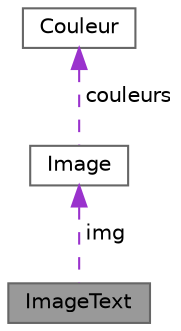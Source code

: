 digraph "ImageText"
{
 // LATEX_PDF_SIZE
  bgcolor="transparent";
  edge [fontname=Helvetica,fontsize=10,labelfontname=Helvetica,labelfontsize=10];
  node [fontname=Helvetica,fontsize=10,shape=box,height=0.2,width=0.4];
  Node1 [label="ImageText",height=0.2,width=0.4,color="gray40", fillcolor="grey60", style="filled", fontcolor="black",tooltip="structure ImageText"];
  Node2 -> Node1 [dir="back",color="darkorchid3",style="dashed",label=" img" ];
  Node2 [label="Image",height=0.2,width=0.4,color="gray40", fillcolor="white", style="filled",URL="$classImage.html",tooltip="classe Image"];
  Node3 -> Node2 [dir="back",color="darkorchid3",style="dashed",label=" couleurs" ];
  Node3 [label="Couleur",height=0.2,width=0.4,color="gray40", fillcolor="white", style="filled",URL="$classCouleur.html",tooltip="classe Couleur"];
}
